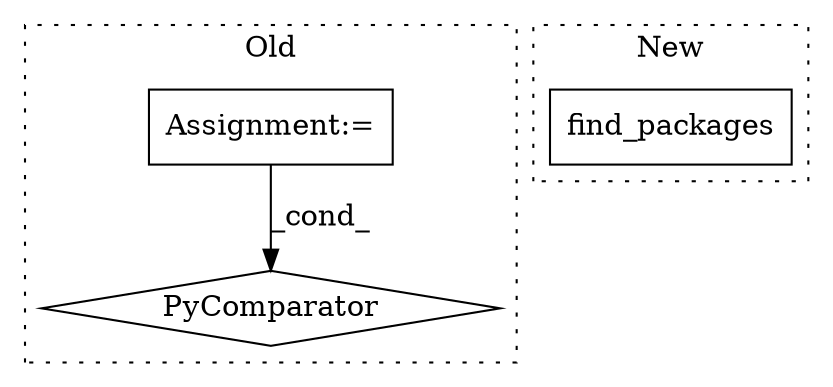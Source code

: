 digraph G {
subgraph cluster0 {
1 [label="PyComparator" a="113" s="707" l="22" shape="diamond"];
3 [label="Assignment:=" a="7" s="707" l="22" shape="box"];
label = "Old";
style="dotted";
}
subgraph cluster1 {
2 [label="find_packages" a="32" s="468" l="15" shape="box"];
label = "New";
style="dotted";
}
3 -> 1 [label="_cond_"];
}